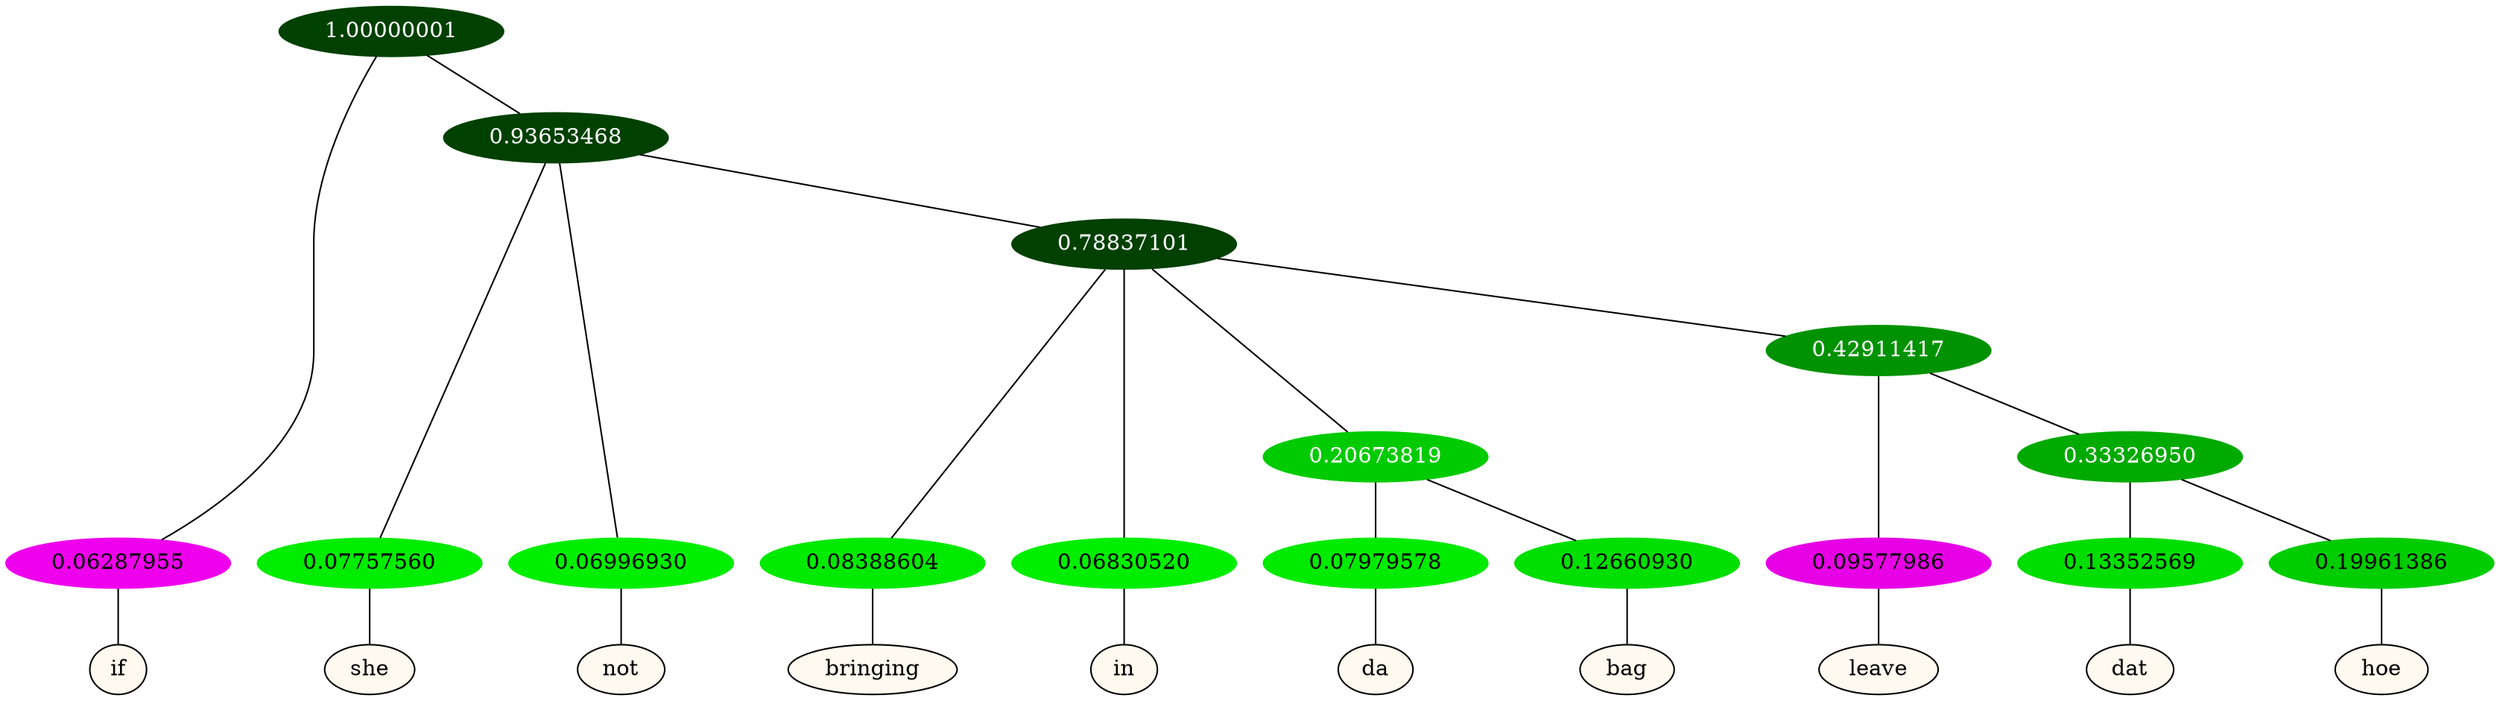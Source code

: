 graph {
	node [format=png height=0.15 nodesep=0.001 ordering=out overlap=prism overlap_scaling=0.01 ranksep=0.001 ratio=0.2 style=filled width=0.15]
	{
		rank=same
		a_w_1 [label=if color=black fillcolor=floralwhite style="filled,solid"]
		a_w_3 [label=she color=black fillcolor=floralwhite style="filled,solid"]
		a_w_4 [label=not color=black fillcolor=floralwhite style="filled,solid"]
		a_w_6 [label=bringing color=black fillcolor=floralwhite style="filled,solid"]
		a_w_7 [label=in color=black fillcolor=floralwhite style="filled,solid"]
		a_w_10 [label=da color=black fillcolor=floralwhite style="filled,solid"]
		a_w_11 [label=bag color=black fillcolor=floralwhite style="filled,solid"]
		a_w_12 [label=leave color=black fillcolor=floralwhite style="filled,solid"]
		a_w_14 [label=dat color=black fillcolor=floralwhite style="filled,solid"]
		a_w_15 [label=hoe color=black fillcolor=floralwhite style="filled,solid"]
	}
	a_n_1 -- a_w_1
	a_n_3 -- a_w_3
	a_n_4 -- a_w_4
	a_n_6 -- a_w_6
	a_n_7 -- a_w_7
	a_n_10 -- a_w_10
	a_n_11 -- a_w_11
	a_n_12 -- a_w_12
	a_n_14 -- a_w_14
	a_n_15 -- a_w_15
	{
		rank=same
		a_n_1 [label=0.06287955 color="0.835 1.000 0.937" fontcolor=black]
		a_n_3 [label=0.07757560 color="0.334 1.000 0.922" fontcolor=black]
		a_n_4 [label=0.06996930 color="0.334 1.000 0.930" fontcolor=black]
		a_n_6 [label=0.08388604 color="0.334 1.000 0.916" fontcolor=black]
		a_n_7 [label=0.06830520 color="0.334 1.000 0.932" fontcolor=black]
		a_n_10 [label=0.07979578 color="0.334 1.000 0.920" fontcolor=black]
		a_n_11 [label=0.12660930 color="0.334 1.000 0.873" fontcolor=black]
		a_n_12 [label=0.09577986 color="0.835 1.000 0.904" fontcolor=black]
		a_n_14 [label=0.13352569 color="0.334 1.000 0.866" fontcolor=black]
		a_n_15 [label=0.19961386 color="0.334 1.000 0.800" fontcolor=black]
	}
	a_n_0 [label=1.00000001 color="0.334 1.000 0.250" fontcolor=grey99]
	a_n_0 -- a_n_1
	a_n_2 [label=0.93653468 color="0.334 1.000 0.250" fontcolor=grey99]
	a_n_0 -- a_n_2
	a_n_2 -- a_n_3
	a_n_2 -- a_n_4
	a_n_5 [label=0.78837101 color="0.334 1.000 0.250" fontcolor=grey99]
	a_n_2 -- a_n_5
	a_n_5 -- a_n_6
	a_n_5 -- a_n_7
	a_n_8 [label=0.20673819 color="0.334 1.000 0.793" fontcolor=grey99]
	a_n_5 -- a_n_8
	a_n_9 [label=0.42911417 color="0.334 1.000 0.571" fontcolor=grey99]
	a_n_5 -- a_n_9
	a_n_8 -- a_n_10
	a_n_8 -- a_n_11
	a_n_9 -- a_n_12
	a_n_13 [label=0.33326950 color="0.334 1.000 0.667" fontcolor=grey99]
	a_n_9 -- a_n_13
	a_n_13 -- a_n_14
	a_n_13 -- a_n_15
}
